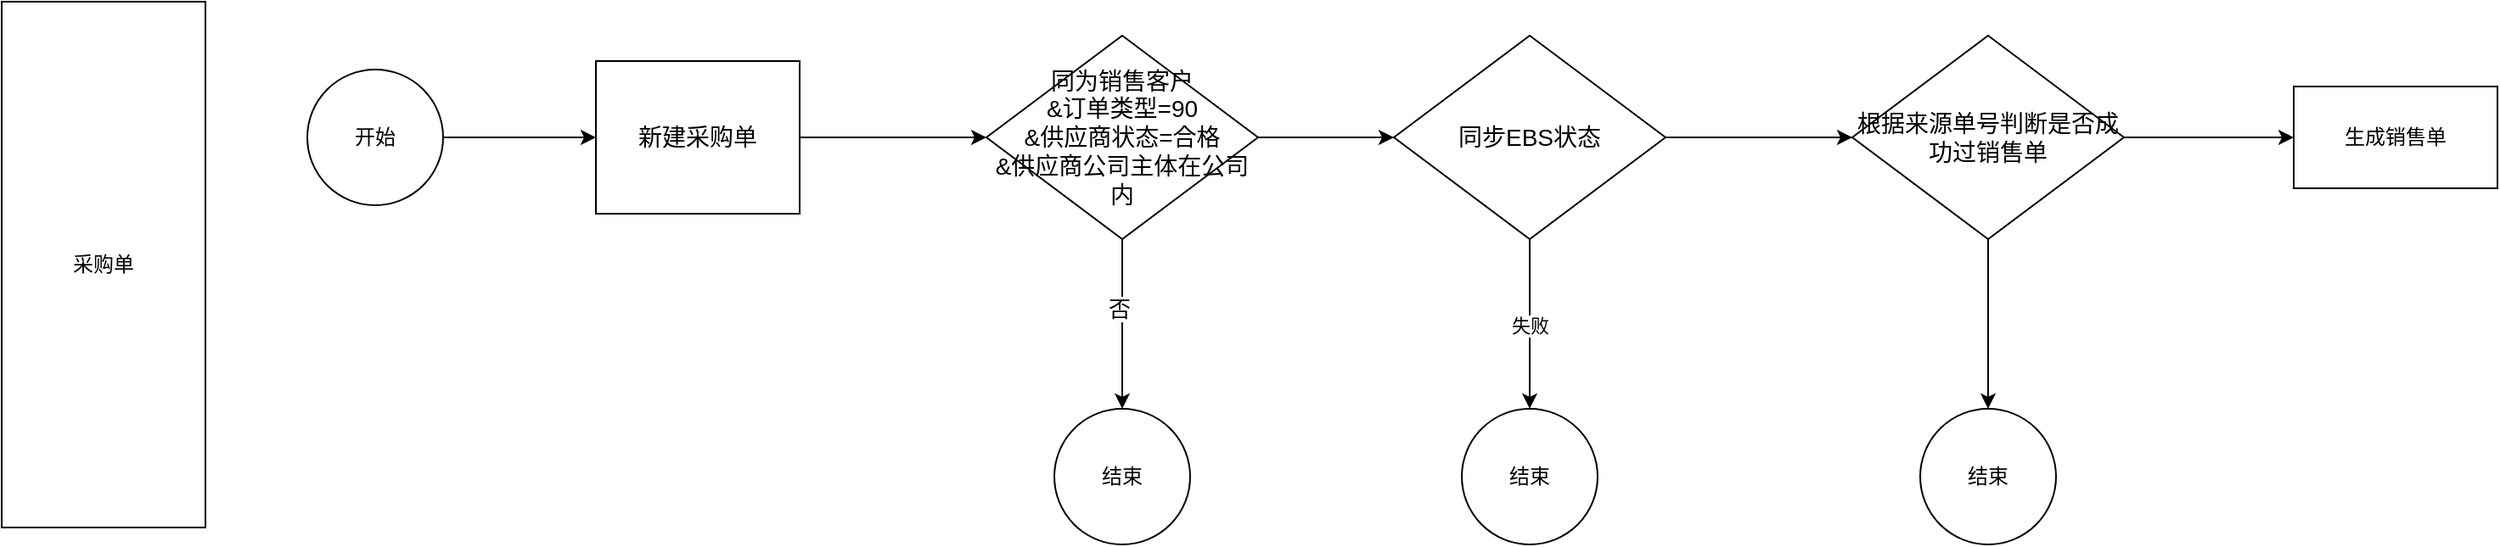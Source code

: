 <mxfile version="26.0.11">
  <diagram name="第 1 页" id="eq0PPhudeHxVHWSF8wFQ">
    <mxGraphModel dx="1434" dy="746" grid="1" gridSize="10" guides="1" tooltips="1" connect="1" arrows="1" fold="1" page="1" pageScale="1" pageWidth="2000" pageHeight="2000" math="0" shadow="0">
      <root>
        <mxCell id="0" />
        <mxCell id="1" parent="0" />
        <mxCell id="LW77B5bgiTGg5b30Mp_v-3" value="" style="edgeStyle=orthogonalEdgeStyle;rounded=0;orthogonalLoop=1;jettySize=auto;html=1;" edge="1" parent="1" source="LW77B5bgiTGg5b30Mp_v-1" target="LW77B5bgiTGg5b30Mp_v-2">
          <mxGeometry relative="1" as="geometry" />
        </mxCell>
        <mxCell id="LW77B5bgiTGg5b30Mp_v-1" value="开始" style="ellipse;whiteSpace=wrap;html=1;aspect=fixed;" vertex="1" parent="1">
          <mxGeometry x="370" y="870" width="80" height="80" as="geometry" />
        </mxCell>
        <mxCell id="LW77B5bgiTGg5b30Mp_v-5" value="" style="edgeStyle=orthogonalEdgeStyle;rounded=0;orthogonalLoop=1;jettySize=auto;html=1;" edge="1" parent="1" source="LW77B5bgiTGg5b30Mp_v-2" target="LW77B5bgiTGg5b30Mp_v-4">
          <mxGeometry relative="1" as="geometry" />
        </mxCell>
        <mxCell id="LW77B5bgiTGg5b30Mp_v-2" value="&lt;font style=&quot;font-size: 14px;&quot;&gt;新建采购单&lt;/font&gt;" style="whiteSpace=wrap;html=1;" vertex="1" parent="1">
          <mxGeometry x="540" y="865" width="120" height="90" as="geometry" />
        </mxCell>
        <mxCell id="LW77B5bgiTGg5b30Mp_v-7" value="" style="edgeStyle=orthogonalEdgeStyle;rounded=0;orthogonalLoop=1;jettySize=auto;html=1;" edge="1" parent="1" source="LW77B5bgiTGg5b30Mp_v-4" target="LW77B5bgiTGg5b30Mp_v-6">
          <mxGeometry relative="1" as="geometry" />
        </mxCell>
        <mxCell id="LW77B5bgiTGg5b30Mp_v-10" value="&lt;font style=&quot;font-size: 13px;&quot;&gt;否&lt;/font&gt;" style="edgeLabel;html=1;align=center;verticalAlign=middle;resizable=0;points=[];" vertex="1" connectable="0" parent="LW77B5bgiTGg5b30Mp_v-7">
          <mxGeometry x="-0.18" y="-2" relative="1" as="geometry">
            <mxPoint as="offset" />
          </mxGeometry>
        </mxCell>
        <mxCell id="LW77B5bgiTGg5b30Mp_v-12" value="" style="edgeStyle=orthogonalEdgeStyle;rounded=0;orthogonalLoop=1;jettySize=auto;html=1;" edge="1" parent="1" source="LW77B5bgiTGg5b30Mp_v-4" target="LW77B5bgiTGg5b30Mp_v-11">
          <mxGeometry relative="1" as="geometry" />
        </mxCell>
        <mxCell id="LW77B5bgiTGg5b30Mp_v-4" value="&lt;font style=&quot;font-size: 14px;&quot;&gt;同为销售客户&lt;/font&gt;&lt;div&gt;&lt;font style=&quot;font-size: 14px;&quot;&gt;&amp;amp;&lt;/font&gt;&lt;span style=&quot;font-size: 14px; background-color: transparent; color: light-dark(rgb(0, 0, 0), rgb(255, 255, 255));&quot;&gt;订单类型=90&lt;/span&gt;&lt;div&gt;&lt;div&gt;&lt;font style=&quot;font-size: 14px;&quot;&gt;&amp;amp;供应商状态=合格&lt;/font&gt;&lt;/div&gt;&lt;div&gt;&lt;font style=&quot;font-size: 14px;&quot;&gt;&amp;amp;供应商公司主体在公司内&lt;/font&gt;&lt;/div&gt;&lt;/div&gt;&lt;/div&gt;" style="rhombus;whiteSpace=wrap;html=1;" vertex="1" parent="1">
          <mxGeometry x="770" y="850" width="160" height="120" as="geometry" />
        </mxCell>
        <mxCell id="LW77B5bgiTGg5b30Mp_v-6" value="结束" style="ellipse;whiteSpace=wrap;html=1;" vertex="1" parent="1">
          <mxGeometry x="810" y="1070" width="80" height="80" as="geometry" />
        </mxCell>
        <mxCell id="LW77B5bgiTGg5b30Mp_v-16" value="" style="edgeStyle=orthogonalEdgeStyle;rounded=0;orthogonalLoop=1;jettySize=auto;html=1;" edge="1" parent="1" source="LW77B5bgiTGg5b30Mp_v-11" target="LW77B5bgiTGg5b30Mp_v-15">
          <mxGeometry relative="1" as="geometry" />
        </mxCell>
        <mxCell id="LW77B5bgiTGg5b30Mp_v-17" value="失败" style="edgeLabel;html=1;align=center;verticalAlign=middle;resizable=0;points=[];" vertex="1" connectable="0" parent="LW77B5bgiTGg5b30Mp_v-16">
          <mxGeometry x="0.02" relative="1" as="geometry">
            <mxPoint as="offset" />
          </mxGeometry>
        </mxCell>
        <mxCell id="LW77B5bgiTGg5b30Mp_v-19" value="" style="edgeStyle=orthogonalEdgeStyle;rounded=0;orthogonalLoop=1;jettySize=auto;html=1;entryX=0;entryY=0.5;entryDx=0;entryDy=0;" edge="1" parent="1" source="LW77B5bgiTGg5b30Mp_v-11" target="LW77B5bgiTGg5b30Mp_v-25">
          <mxGeometry relative="1" as="geometry">
            <mxPoint x="1270" y="910" as="targetPoint" />
          </mxGeometry>
        </mxCell>
        <mxCell id="LW77B5bgiTGg5b30Mp_v-11" value="&lt;span style=&quot;font-size: 14px;&quot;&gt;同步EBS状态&lt;/span&gt;" style="rhombus;whiteSpace=wrap;html=1;" vertex="1" parent="1">
          <mxGeometry x="1010" y="850" width="160" height="120" as="geometry" />
        </mxCell>
        <mxCell id="LW77B5bgiTGg5b30Mp_v-15" value="结束" style="ellipse;whiteSpace=wrap;html=1;" vertex="1" parent="1">
          <mxGeometry x="1050" y="1070" width="80" height="80" as="geometry" />
        </mxCell>
        <mxCell id="LW77B5bgiTGg5b30Mp_v-21" value="采购单" style="rounded=0;whiteSpace=wrap;html=1;" vertex="1" parent="1">
          <mxGeometry x="190" y="830" width="120" height="310" as="geometry" />
        </mxCell>
        <mxCell id="LW77B5bgiTGg5b30Mp_v-27" value="" style="edgeStyle=orthogonalEdgeStyle;rounded=0;orthogonalLoop=1;jettySize=auto;html=1;" edge="1" parent="1" source="LW77B5bgiTGg5b30Mp_v-25" target="LW77B5bgiTGg5b30Mp_v-26">
          <mxGeometry relative="1" as="geometry" />
        </mxCell>
        <mxCell id="LW77B5bgiTGg5b30Mp_v-29" value="" style="edgeStyle=orthogonalEdgeStyle;rounded=0;orthogonalLoop=1;jettySize=auto;html=1;" edge="1" parent="1" source="LW77B5bgiTGg5b30Mp_v-25" target="LW77B5bgiTGg5b30Mp_v-28">
          <mxGeometry relative="1" as="geometry" />
        </mxCell>
        <mxCell id="LW77B5bgiTGg5b30Mp_v-25" value="&lt;font style=&quot;font-size: 14px;&quot;&gt;根据来源单号判断是否成功过销售单&lt;/font&gt;" style="rhombus;whiteSpace=wrap;html=1;" vertex="1" parent="1">
          <mxGeometry x="1280" y="850" width="160" height="120" as="geometry" />
        </mxCell>
        <mxCell id="LW77B5bgiTGg5b30Mp_v-26" value="结束" style="ellipse;whiteSpace=wrap;html=1;" vertex="1" parent="1">
          <mxGeometry x="1320" y="1070" width="80" height="80" as="geometry" />
        </mxCell>
        <mxCell id="LW77B5bgiTGg5b30Mp_v-28" value="生成销售单" style="whiteSpace=wrap;html=1;" vertex="1" parent="1">
          <mxGeometry x="1540" y="880" width="120" height="60" as="geometry" />
        </mxCell>
      </root>
    </mxGraphModel>
  </diagram>
</mxfile>
